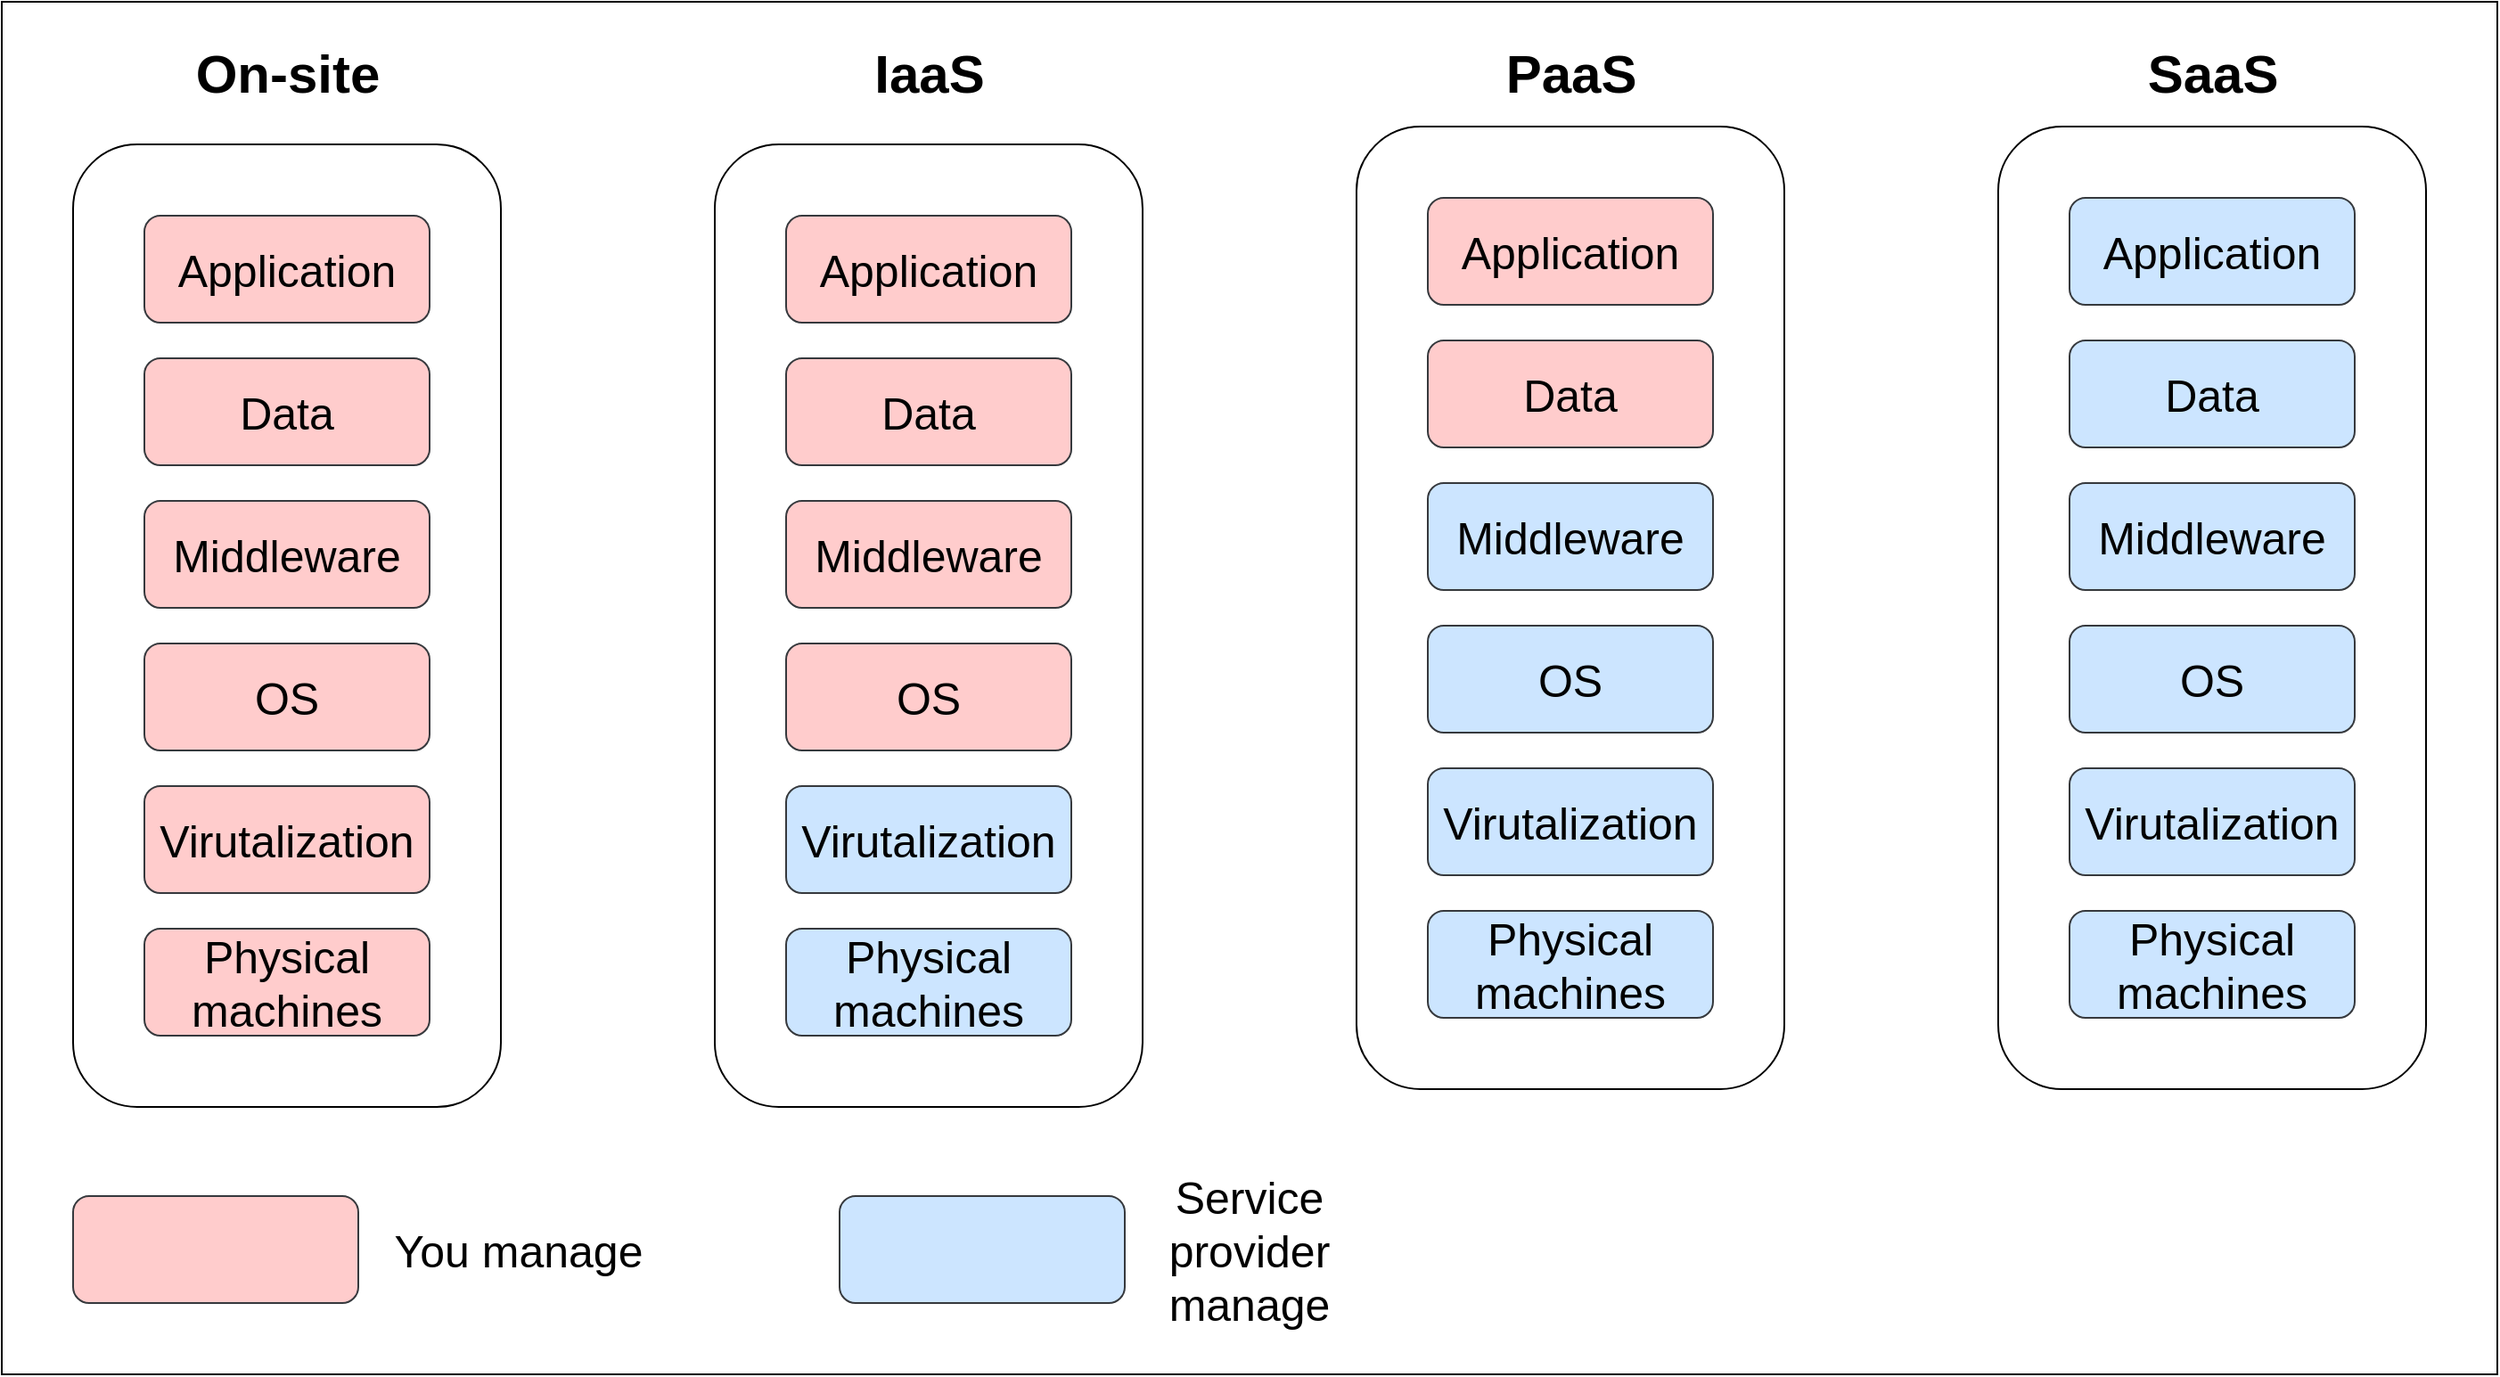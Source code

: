 <mxfile version="13.6.2" type="device"><diagram id="qLwiz_2ZxNot4OMCpRHN" name="Page-1"><mxGraphModel dx="2031" dy="1174" grid="1" gridSize="10" guides="1" tooltips="1" connect="1" arrows="1" fold="1" page="1" pageScale="1" pageWidth="1600" pageHeight="900" math="0" shadow="0"><root><mxCell id="0"/><mxCell id="1" parent="0"/><mxCell id="GZ8tfH9jv4t5T4AS9nCI-42" value="" style="rounded=0;whiteSpace=wrap;html=1;fillColor=none;" vertex="1" parent="1"><mxGeometry x="80" y="80" width="1400" height="770" as="geometry"/></mxCell><mxCell id="GZ8tfH9jv4t5T4AS9nCI-29" value="" style="rounded=1;whiteSpace=wrap;html=1;fillColor=none;" vertex="1" parent="1"><mxGeometry x="1200" y="150" width="240" height="540" as="geometry"/></mxCell><mxCell id="GZ8tfH9jv4t5T4AS9nCI-28" value="" style="rounded=1;whiteSpace=wrap;html=1;fillColor=none;" vertex="1" parent="1"><mxGeometry x="840" y="150" width="240" height="540" as="geometry"/></mxCell><mxCell id="GZ8tfH9jv4t5T4AS9nCI-27" value="" style="rounded=1;whiteSpace=wrap;html=1;fillColor=none;" vertex="1" parent="1"><mxGeometry x="480" y="160" width="240" height="540" as="geometry"/></mxCell><mxCell id="GZ8tfH9jv4t5T4AS9nCI-26" value="" style="rounded=1;whiteSpace=wrap;html=1;fillColor=none;" vertex="1" parent="1"><mxGeometry x="120" y="160" width="240" height="540" as="geometry"/></mxCell><mxCell id="GZ8tfH9jv4t5T4AS9nCI-1" value="&lt;font style=&quot;font-size: 25px&quot;&gt;Physical machines&lt;/font&gt;" style="rounded=1;whiteSpace=wrap;html=1;fillColor=#ffcccc;strokeColor=#36393d;" vertex="1" parent="1"><mxGeometry x="160" y="600" width="160" height="60" as="geometry"/></mxCell><mxCell id="GZ8tfH9jv4t5T4AS9nCI-2" value="&lt;font style=&quot;font-size: 25px&quot;&gt;Virutalization&lt;/font&gt;" style="rounded=1;whiteSpace=wrap;html=1;fillColor=#ffcccc;strokeColor=#36393d;" vertex="1" parent="1"><mxGeometry x="160" y="520" width="160" height="60" as="geometry"/></mxCell><mxCell id="GZ8tfH9jv4t5T4AS9nCI-3" value="&lt;font style=&quot;font-size: 25px&quot;&gt;OS&lt;/font&gt;" style="rounded=1;whiteSpace=wrap;html=1;fillColor=#ffcccc;strokeColor=#36393d;" vertex="1" parent="1"><mxGeometry x="160" y="440" width="160" height="60" as="geometry"/></mxCell><mxCell id="GZ8tfH9jv4t5T4AS9nCI-4" value="&lt;font style=&quot;font-size: 25px&quot;&gt;Middleware&lt;/font&gt;" style="rounded=1;whiteSpace=wrap;html=1;fillColor=#ffcccc;strokeColor=#36393d;" vertex="1" parent="1"><mxGeometry x="160" y="360" width="160" height="60" as="geometry"/></mxCell><mxCell id="GZ8tfH9jv4t5T4AS9nCI-5" value="&lt;font style=&quot;font-size: 25px&quot;&gt;Data&lt;/font&gt;" style="rounded=1;whiteSpace=wrap;html=1;fillColor=#ffcccc;strokeColor=#36393d;" vertex="1" parent="1"><mxGeometry x="160" y="280" width="160" height="60" as="geometry"/></mxCell><mxCell id="GZ8tfH9jv4t5T4AS9nCI-6" value="&lt;font style=&quot;font-size: 25px&quot;&gt;Application&lt;/font&gt;" style="rounded=1;whiteSpace=wrap;html=1;fillColor=#ffcccc;strokeColor=#36393d;" vertex="1" parent="1"><mxGeometry x="160" y="200" width="160" height="60" as="geometry"/></mxCell><mxCell id="GZ8tfH9jv4t5T4AS9nCI-7" value="&lt;font style=&quot;font-size: 25px&quot;&gt;Physical machines&lt;/font&gt;" style="rounded=1;whiteSpace=wrap;html=1;fillColor=#cce5ff;strokeColor=#36393d;" vertex="1" parent="1"><mxGeometry x="520" y="600" width="160" height="60" as="geometry"/></mxCell><mxCell id="GZ8tfH9jv4t5T4AS9nCI-8" value="&lt;font style=&quot;font-size: 25px&quot;&gt;Virutalization&lt;/font&gt;" style="rounded=1;whiteSpace=wrap;html=1;fillColor=#cce5ff;strokeColor=#36393d;" vertex="1" parent="1"><mxGeometry x="520" y="520" width="160" height="60" as="geometry"/></mxCell><mxCell id="GZ8tfH9jv4t5T4AS9nCI-9" value="&lt;font style=&quot;font-size: 25px&quot;&gt;OS&lt;/font&gt;" style="rounded=1;whiteSpace=wrap;html=1;fillColor=#ffcccc;strokeColor=#36393d;" vertex="1" parent="1"><mxGeometry x="520" y="440" width="160" height="60" as="geometry"/></mxCell><mxCell id="GZ8tfH9jv4t5T4AS9nCI-10" value="&lt;font style=&quot;font-size: 25px&quot;&gt;Middleware&lt;/font&gt;" style="rounded=1;whiteSpace=wrap;html=1;fillColor=#ffcccc;strokeColor=#36393d;" vertex="1" parent="1"><mxGeometry x="520" y="360" width="160" height="60" as="geometry"/></mxCell><mxCell id="GZ8tfH9jv4t5T4AS9nCI-11" value="&lt;font style=&quot;font-size: 25px&quot;&gt;Data&lt;/font&gt;" style="rounded=1;whiteSpace=wrap;html=1;fillColor=#ffcccc;strokeColor=#36393d;" vertex="1" parent="1"><mxGeometry x="520" y="280" width="160" height="60" as="geometry"/></mxCell><mxCell id="GZ8tfH9jv4t5T4AS9nCI-12" value="&lt;font style=&quot;font-size: 25px&quot;&gt;Application&lt;/font&gt;" style="rounded=1;whiteSpace=wrap;html=1;fillColor=#ffcccc;strokeColor=#36393d;" vertex="1" parent="1"><mxGeometry x="520" y="200" width="160" height="60" as="geometry"/></mxCell><mxCell id="GZ8tfH9jv4t5T4AS9nCI-13" value="&lt;font style=&quot;font-size: 25px&quot;&gt;Physical machines&lt;/font&gt;" style="rounded=1;whiteSpace=wrap;html=1;fillColor=#cce5ff;strokeColor=#36393d;" vertex="1" parent="1"><mxGeometry x="880" y="590" width="160" height="60" as="geometry"/></mxCell><mxCell id="GZ8tfH9jv4t5T4AS9nCI-14" value="&lt;font style=&quot;font-size: 25px&quot;&gt;Virutalization&lt;/font&gt;" style="rounded=1;whiteSpace=wrap;html=1;fillColor=#cce5ff;strokeColor=#36393d;" vertex="1" parent="1"><mxGeometry x="880" y="510" width="160" height="60" as="geometry"/></mxCell><mxCell id="GZ8tfH9jv4t5T4AS9nCI-15" value="&lt;font style=&quot;font-size: 25px&quot;&gt;OS&lt;/font&gt;" style="rounded=1;whiteSpace=wrap;html=1;fillColor=#cce5ff;strokeColor=#36393d;" vertex="1" parent="1"><mxGeometry x="880" y="430" width="160" height="60" as="geometry"/></mxCell><mxCell id="GZ8tfH9jv4t5T4AS9nCI-16" value="&lt;font style=&quot;font-size: 25px&quot;&gt;Middleware&lt;/font&gt;" style="rounded=1;whiteSpace=wrap;html=1;fillColor=#cce5ff;strokeColor=#36393d;" vertex="1" parent="1"><mxGeometry x="880" y="350" width="160" height="60" as="geometry"/></mxCell><mxCell id="GZ8tfH9jv4t5T4AS9nCI-17" value="&lt;font style=&quot;font-size: 25px&quot;&gt;Data&lt;/font&gt;" style="rounded=1;whiteSpace=wrap;html=1;fillColor=#ffcccc;strokeColor=#36393d;" vertex="1" parent="1"><mxGeometry x="880" y="270" width="160" height="60" as="geometry"/></mxCell><mxCell id="GZ8tfH9jv4t5T4AS9nCI-18" value="&lt;font style=&quot;font-size: 25px&quot;&gt;Application&lt;/font&gt;" style="rounded=1;whiteSpace=wrap;html=1;fillColor=#ffcccc;strokeColor=#36393d;" vertex="1" parent="1"><mxGeometry x="880" y="190" width="160" height="60" as="geometry"/></mxCell><mxCell id="GZ8tfH9jv4t5T4AS9nCI-19" value="&lt;font style=&quot;font-size: 25px&quot;&gt;Physical machines&lt;/font&gt;" style="rounded=1;whiteSpace=wrap;html=1;fillColor=#cce5ff;strokeColor=#36393d;" vertex="1" parent="1"><mxGeometry x="1240" y="590" width="160" height="60" as="geometry"/></mxCell><mxCell id="GZ8tfH9jv4t5T4AS9nCI-20" value="&lt;font style=&quot;font-size: 25px&quot;&gt;Virutalization&lt;/font&gt;" style="rounded=1;whiteSpace=wrap;html=1;fillColor=#cce5ff;strokeColor=#36393d;" vertex="1" parent="1"><mxGeometry x="1240" y="510" width="160" height="60" as="geometry"/></mxCell><mxCell id="GZ8tfH9jv4t5T4AS9nCI-21" value="&lt;font style=&quot;font-size: 25px&quot;&gt;OS&lt;/font&gt;" style="rounded=1;whiteSpace=wrap;html=1;fillColor=#cce5ff;strokeColor=#36393d;" vertex="1" parent="1"><mxGeometry x="1240" y="430" width="160" height="60" as="geometry"/></mxCell><mxCell id="GZ8tfH9jv4t5T4AS9nCI-22" value="&lt;font style=&quot;font-size: 25px&quot;&gt;Middleware&lt;/font&gt;" style="rounded=1;whiteSpace=wrap;html=1;fillColor=#cce5ff;strokeColor=#36393d;" vertex="1" parent="1"><mxGeometry x="1240" y="350" width="160" height="60" as="geometry"/></mxCell><mxCell id="GZ8tfH9jv4t5T4AS9nCI-23" value="&lt;font style=&quot;font-size: 25px&quot;&gt;Data&lt;/font&gt;" style="rounded=1;whiteSpace=wrap;html=1;fillColor=#cce5ff;strokeColor=#36393d;" vertex="1" parent="1"><mxGeometry x="1240" y="270" width="160" height="60" as="geometry"/></mxCell><mxCell id="GZ8tfH9jv4t5T4AS9nCI-24" value="&lt;font style=&quot;font-size: 25px&quot;&gt;Application&lt;/font&gt;" style="rounded=1;whiteSpace=wrap;html=1;fillColor=#cce5ff;strokeColor=#36393d;" vertex="1" parent="1"><mxGeometry x="1240" y="190" width="160" height="60" as="geometry"/></mxCell><mxCell id="GZ8tfH9jv4t5T4AS9nCI-31" value="" style="rounded=1;whiteSpace=wrap;html=1;fillColor=#ffcccc;strokeColor=#36393d;" vertex="1" parent="1"><mxGeometry x="120" y="750" width="160" height="60" as="geometry"/></mxCell><mxCell id="GZ8tfH9jv4t5T4AS9nCI-32" value="&lt;font style=&quot;font-size: 25px&quot;&gt;You manage&lt;/font&gt;" style="text;html=1;strokeColor=none;fillColor=none;align=center;verticalAlign=middle;whiteSpace=wrap;rounded=0;" vertex="1" parent="1"><mxGeometry x="280" y="760" width="180" height="40" as="geometry"/></mxCell><mxCell id="GZ8tfH9jv4t5T4AS9nCI-33" value="" style="rounded=1;whiteSpace=wrap;html=1;fillColor=#cce5ff;strokeColor=#36393d;" vertex="1" parent="1"><mxGeometry x="550" y="750" width="160" height="60" as="geometry"/></mxCell><mxCell id="GZ8tfH9jv4t5T4AS9nCI-35" value="&lt;font style=&quot;font-size: 25px&quot;&gt;Service provider manage&lt;/font&gt;" style="text;html=1;strokeColor=none;fillColor=none;align=center;verticalAlign=middle;whiteSpace=wrap;rounded=0;" vertex="1" parent="1"><mxGeometry x="690" y="725" width="180" height="110" as="geometry"/></mxCell><mxCell id="GZ8tfH9jv4t5T4AS9nCI-38" value="&lt;font style=&quot;font-size: 30px&quot;&gt;On-site&lt;/font&gt;" style="text;strokeColor=none;fillColor=none;html=1;fontSize=24;fontStyle=1;verticalAlign=middle;align=center;" vertex="1" parent="1"><mxGeometry x="190" y="100" width="100" height="40" as="geometry"/></mxCell><mxCell id="GZ8tfH9jv4t5T4AS9nCI-39" value="&lt;font style=&quot;font-size: 30px&quot;&gt;IaaS&lt;/font&gt;" style="text;strokeColor=none;fillColor=none;html=1;fontSize=24;fontStyle=1;verticalAlign=middle;align=center;" vertex="1" parent="1"><mxGeometry x="550" y="100" width="100" height="40" as="geometry"/></mxCell><mxCell id="GZ8tfH9jv4t5T4AS9nCI-40" value="&lt;font style=&quot;font-size: 30px&quot;&gt;PaaS&lt;/font&gt;" style="text;strokeColor=none;fillColor=none;html=1;fontSize=24;fontStyle=1;verticalAlign=middle;align=center;" vertex="1" parent="1"><mxGeometry x="910" y="100" width="100" height="40" as="geometry"/></mxCell><mxCell id="GZ8tfH9jv4t5T4AS9nCI-41" value="&lt;font style=&quot;font-size: 30px&quot;&gt;SaaS&lt;/font&gt;" style="text;strokeColor=none;fillColor=none;html=1;fontSize=24;fontStyle=1;verticalAlign=middle;align=center;" vertex="1" parent="1"><mxGeometry x="1270" y="100" width="100" height="40" as="geometry"/></mxCell></root></mxGraphModel></diagram></mxfile>